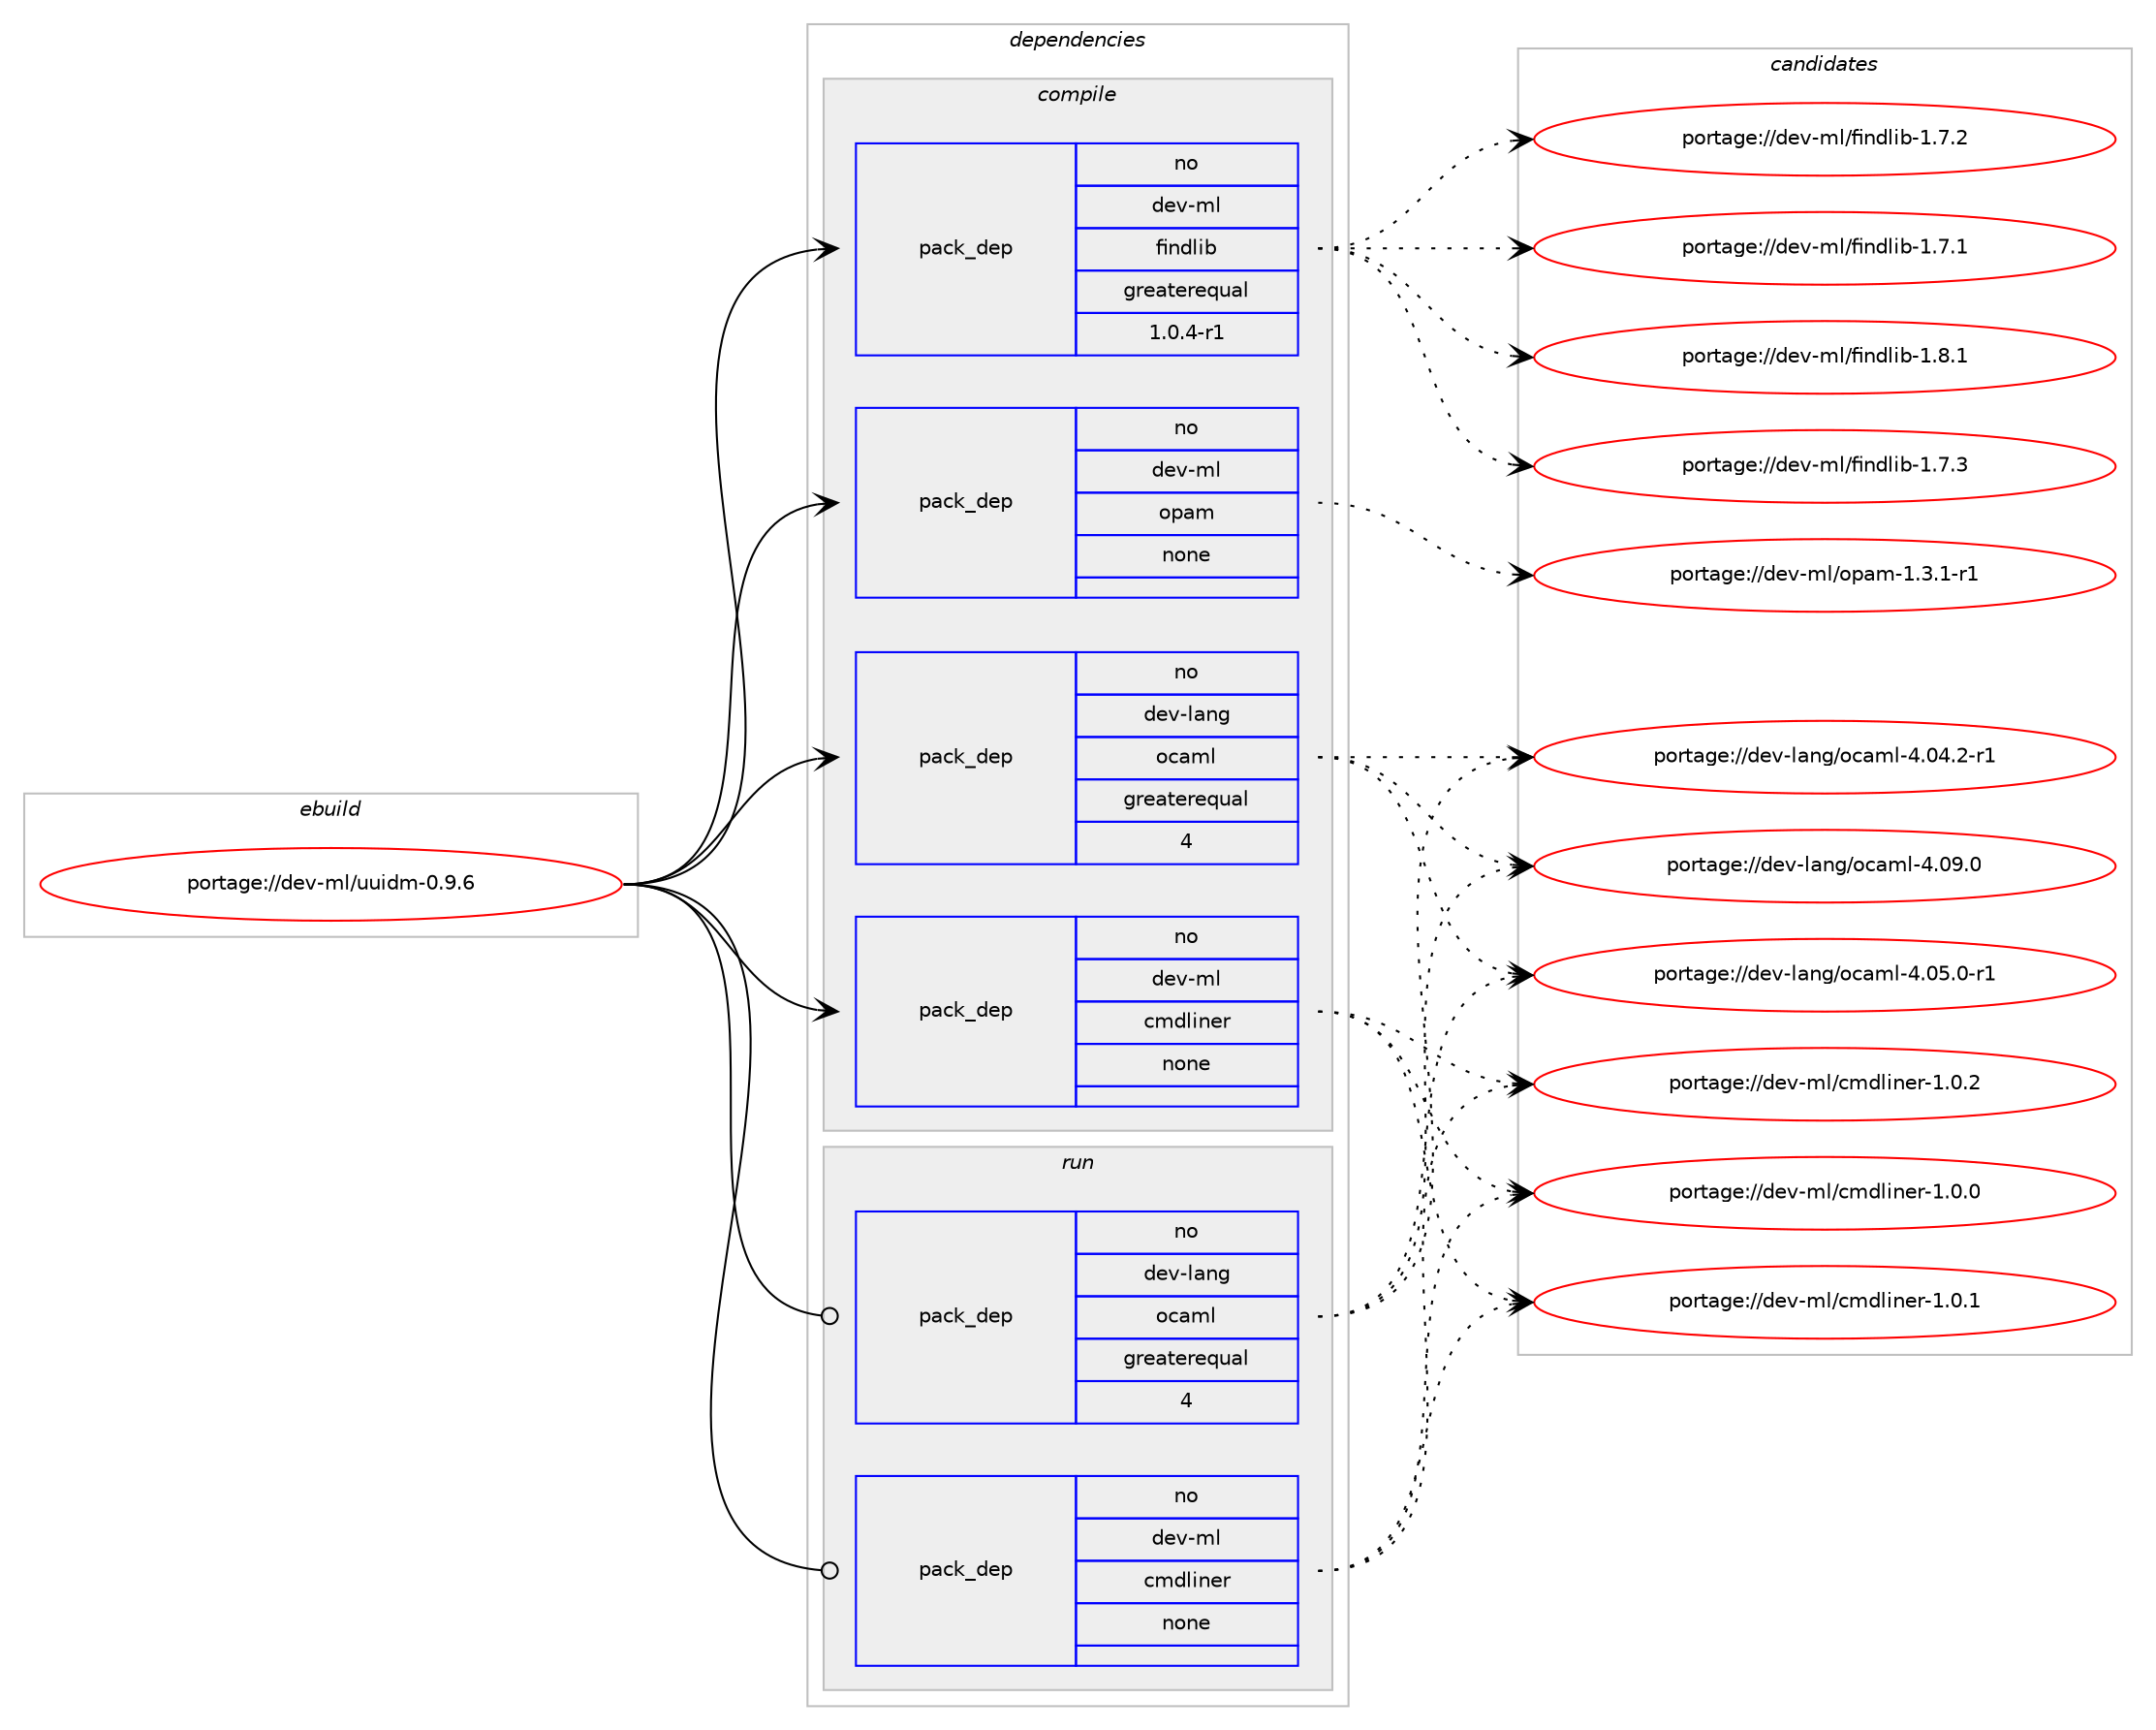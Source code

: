 digraph prolog {

# *************
# Graph options
# *************

newrank=true;
concentrate=true;
compound=true;
graph [rankdir=LR,fontname=Helvetica,fontsize=10,ranksep=1.5];#, ranksep=2.5, nodesep=0.2];
edge  [arrowhead=vee];
node  [fontname=Helvetica,fontsize=10];

# **********
# The ebuild
# **********

subgraph cluster_leftcol {
color=gray;
label=<<i>ebuild</i>>;
id [label="portage://dev-ml/uuidm-0.9.6", color=red, width=4, href="../dev-ml/uuidm-0.9.6.svg"];
}

# ****************
# The dependencies
# ****************

subgraph cluster_midcol {
color=gray;
label=<<i>dependencies</i>>;
subgraph cluster_compile {
fillcolor="#eeeeee";
style=filled;
label=<<i>compile</i>>;
subgraph pack373047 {
dependency500940 [label=<<TABLE BORDER="0" CELLBORDER="1" CELLSPACING="0" CELLPADDING="4" WIDTH="220"><TR><TD ROWSPAN="6" CELLPADDING="30">pack_dep</TD></TR><TR><TD WIDTH="110">no</TD></TR><TR><TD>dev-lang</TD></TR><TR><TD>ocaml</TD></TR><TR><TD>greaterequal</TD></TR><TR><TD>4</TD></TR></TABLE>>, shape=none, color=blue];
}
id:e -> dependency500940:w [weight=20,style="solid",arrowhead="vee"];
subgraph pack373048 {
dependency500941 [label=<<TABLE BORDER="0" CELLBORDER="1" CELLSPACING="0" CELLPADDING="4" WIDTH="220"><TR><TD ROWSPAN="6" CELLPADDING="30">pack_dep</TD></TR><TR><TD WIDTH="110">no</TD></TR><TR><TD>dev-ml</TD></TR><TR><TD>cmdliner</TD></TR><TR><TD>none</TD></TR><TR><TD></TD></TR></TABLE>>, shape=none, color=blue];
}
id:e -> dependency500941:w [weight=20,style="solid",arrowhead="vee"];
subgraph pack373049 {
dependency500942 [label=<<TABLE BORDER="0" CELLBORDER="1" CELLSPACING="0" CELLPADDING="4" WIDTH="220"><TR><TD ROWSPAN="6" CELLPADDING="30">pack_dep</TD></TR><TR><TD WIDTH="110">no</TD></TR><TR><TD>dev-ml</TD></TR><TR><TD>findlib</TD></TR><TR><TD>greaterequal</TD></TR><TR><TD>1.0.4-r1</TD></TR></TABLE>>, shape=none, color=blue];
}
id:e -> dependency500942:w [weight=20,style="solid",arrowhead="vee"];
subgraph pack373050 {
dependency500943 [label=<<TABLE BORDER="0" CELLBORDER="1" CELLSPACING="0" CELLPADDING="4" WIDTH="220"><TR><TD ROWSPAN="6" CELLPADDING="30">pack_dep</TD></TR><TR><TD WIDTH="110">no</TD></TR><TR><TD>dev-ml</TD></TR><TR><TD>opam</TD></TR><TR><TD>none</TD></TR><TR><TD></TD></TR></TABLE>>, shape=none, color=blue];
}
id:e -> dependency500943:w [weight=20,style="solid",arrowhead="vee"];
}
subgraph cluster_compileandrun {
fillcolor="#eeeeee";
style=filled;
label=<<i>compile and run</i>>;
}
subgraph cluster_run {
fillcolor="#eeeeee";
style=filled;
label=<<i>run</i>>;
subgraph pack373051 {
dependency500944 [label=<<TABLE BORDER="0" CELLBORDER="1" CELLSPACING="0" CELLPADDING="4" WIDTH="220"><TR><TD ROWSPAN="6" CELLPADDING="30">pack_dep</TD></TR><TR><TD WIDTH="110">no</TD></TR><TR><TD>dev-lang</TD></TR><TR><TD>ocaml</TD></TR><TR><TD>greaterequal</TD></TR><TR><TD>4</TD></TR></TABLE>>, shape=none, color=blue];
}
id:e -> dependency500944:w [weight=20,style="solid",arrowhead="odot"];
subgraph pack373052 {
dependency500945 [label=<<TABLE BORDER="0" CELLBORDER="1" CELLSPACING="0" CELLPADDING="4" WIDTH="220"><TR><TD ROWSPAN="6" CELLPADDING="30">pack_dep</TD></TR><TR><TD WIDTH="110">no</TD></TR><TR><TD>dev-ml</TD></TR><TR><TD>cmdliner</TD></TR><TR><TD>none</TD></TR><TR><TD></TD></TR></TABLE>>, shape=none, color=blue];
}
id:e -> dependency500945:w [weight=20,style="solid",arrowhead="odot"];
}
}

# **************
# The candidates
# **************

subgraph cluster_choices {
rank=same;
color=gray;
label=<<i>candidates</i>>;

subgraph choice373047 {
color=black;
nodesep=1;
choice100101118451089711010347111999710910845524648574648 [label="portage://dev-lang/ocaml-4.09.0", color=red, width=4,href="../dev-lang/ocaml-4.09.0.svg"];
choice1001011184510897110103471119997109108455246485346484511449 [label="portage://dev-lang/ocaml-4.05.0-r1", color=red, width=4,href="../dev-lang/ocaml-4.05.0-r1.svg"];
choice1001011184510897110103471119997109108455246485246504511449 [label="portage://dev-lang/ocaml-4.04.2-r1", color=red, width=4,href="../dev-lang/ocaml-4.04.2-r1.svg"];
dependency500940:e -> choice100101118451089711010347111999710910845524648574648:w [style=dotted,weight="100"];
dependency500940:e -> choice1001011184510897110103471119997109108455246485346484511449:w [style=dotted,weight="100"];
dependency500940:e -> choice1001011184510897110103471119997109108455246485246504511449:w [style=dotted,weight="100"];
}
subgraph choice373048 {
color=black;
nodesep=1;
choice100101118451091084799109100108105110101114454946484650 [label="portage://dev-ml/cmdliner-1.0.2", color=red, width=4,href="../dev-ml/cmdliner-1.0.2.svg"];
choice100101118451091084799109100108105110101114454946484649 [label="portage://dev-ml/cmdliner-1.0.1", color=red, width=4,href="../dev-ml/cmdliner-1.0.1.svg"];
choice100101118451091084799109100108105110101114454946484648 [label="portage://dev-ml/cmdliner-1.0.0", color=red, width=4,href="../dev-ml/cmdliner-1.0.0.svg"];
dependency500941:e -> choice100101118451091084799109100108105110101114454946484650:w [style=dotted,weight="100"];
dependency500941:e -> choice100101118451091084799109100108105110101114454946484649:w [style=dotted,weight="100"];
dependency500941:e -> choice100101118451091084799109100108105110101114454946484648:w [style=dotted,weight="100"];
}
subgraph choice373049 {
color=black;
nodesep=1;
choice100101118451091084710210511010010810598454946564649 [label="portage://dev-ml/findlib-1.8.1", color=red, width=4,href="../dev-ml/findlib-1.8.1.svg"];
choice100101118451091084710210511010010810598454946554651 [label="portage://dev-ml/findlib-1.7.3", color=red, width=4,href="../dev-ml/findlib-1.7.3.svg"];
choice100101118451091084710210511010010810598454946554650 [label="portage://dev-ml/findlib-1.7.2", color=red, width=4,href="../dev-ml/findlib-1.7.2.svg"];
choice100101118451091084710210511010010810598454946554649 [label="portage://dev-ml/findlib-1.7.1", color=red, width=4,href="../dev-ml/findlib-1.7.1.svg"];
dependency500942:e -> choice100101118451091084710210511010010810598454946564649:w [style=dotted,weight="100"];
dependency500942:e -> choice100101118451091084710210511010010810598454946554651:w [style=dotted,weight="100"];
dependency500942:e -> choice100101118451091084710210511010010810598454946554650:w [style=dotted,weight="100"];
dependency500942:e -> choice100101118451091084710210511010010810598454946554649:w [style=dotted,weight="100"];
}
subgraph choice373050 {
color=black;
nodesep=1;
choice1001011184510910847111112971094549465146494511449 [label="portage://dev-ml/opam-1.3.1-r1", color=red, width=4,href="../dev-ml/opam-1.3.1-r1.svg"];
dependency500943:e -> choice1001011184510910847111112971094549465146494511449:w [style=dotted,weight="100"];
}
subgraph choice373051 {
color=black;
nodesep=1;
choice100101118451089711010347111999710910845524648574648 [label="portage://dev-lang/ocaml-4.09.0", color=red, width=4,href="../dev-lang/ocaml-4.09.0.svg"];
choice1001011184510897110103471119997109108455246485346484511449 [label="portage://dev-lang/ocaml-4.05.0-r1", color=red, width=4,href="../dev-lang/ocaml-4.05.0-r1.svg"];
choice1001011184510897110103471119997109108455246485246504511449 [label="portage://dev-lang/ocaml-4.04.2-r1", color=red, width=4,href="../dev-lang/ocaml-4.04.2-r1.svg"];
dependency500944:e -> choice100101118451089711010347111999710910845524648574648:w [style=dotted,weight="100"];
dependency500944:e -> choice1001011184510897110103471119997109108455246485346484511449:w [style=dotted,weight="100"];
dependency500944:e -> choice1001011184510897110103471119997109108455246485246504511449:w [style=dotted,weight="100"];
}
subgraph choice373052 {
color=black;
nodesep=1;
choice100101118451091084799109100108105110101114454946484650 [label="portage://dev-ml/cmdliner-1.0.2", color=red, width=4,href="../dev-ml/cmdliner-1.0.2.svg"];
choice100101118451091084799109100108105110101114454946484649 [label="portage://dev-ml/cmdliner-1.0.1", color=red, width=4,href="../dev-ml/cmdliner-1.0.1.svg"];
choice100101118451091084799109100108105110101114454946484648 [label="portage://dev-ml/cmdliner-1.0.0", color=red, width=4,href="../dev-ml/cmdliner-1.0.0.svg"];
dependency500945:e -> choice100101118451091084799109100108105110101114454946484650:w [style=dotted,weight="100"];
dependency500945:e -> choice100101118451091084799109100108105110101114454946484649:w [style=dotted,weight="100"];
dependency500945:e -> choice100101118451091084799109100108105110101114454946484648:w [style=dotted,weight="100"];
}
}

}
